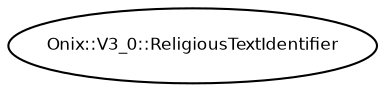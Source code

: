 digraph G {
  fontname = "Bitstream Vera Sans"
  fontsize = 8

  node [
    fontname = "Bitstream Vera Sans"
    fontsize = 8
    shape = "record"
  ]

  edge [
    fontname = "Bitstream Vera Sans"
    fontsize = 8
  ]

  ReligiousTextIdentifier [
    label = "Onix::V3_0::ReligiousTextIdentifier", shape = oval
  ]




}
